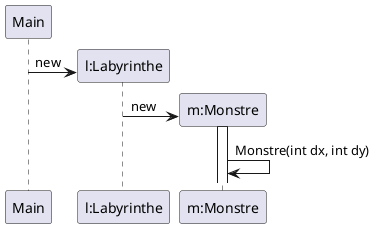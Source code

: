 @startuml
'https://plantuml.com/sequence-diagram

participant Main
participant "l:Labyrinthe" as labyrinthe
participant "m:Monstre" as monstre
create labyrinthe
Main -> labyrinthe : new
create monstre
labyrinthe -> monstre : new
activate monstre
deactivate monstre
monstre -> monstre : Monstre(int dx, int dy)

@enduml
